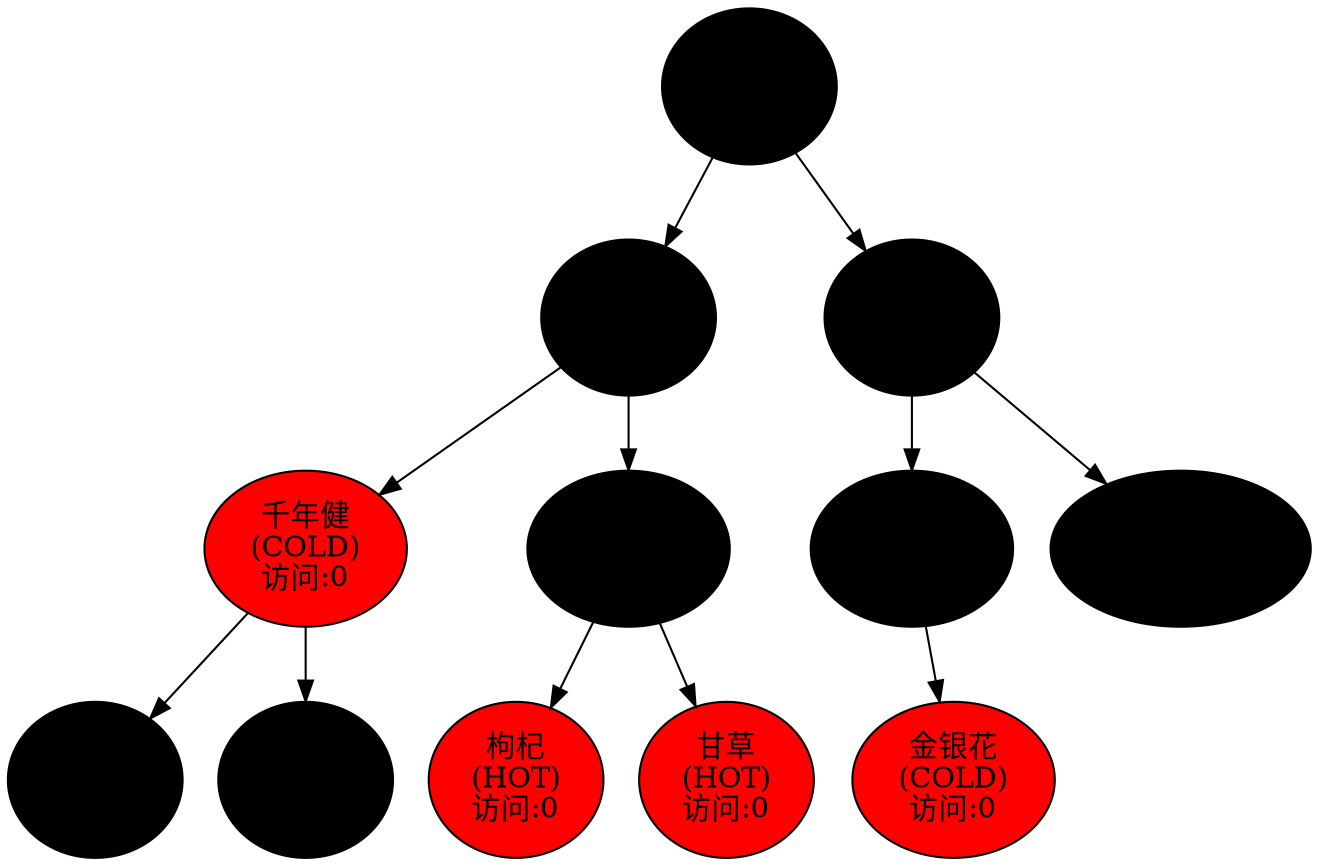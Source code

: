 digraph G {
  node [shape=ellipse, style=filled];
  "茯苓" [label="茯苓\n(HOT)\n访问:0", fillcolor=black];
  "茯苓" -> "当归";
  "当归" [label="当归\n(HOT)\n访问:3", fillcolor=black];
  "当归" -> "千年健";
  "千年健" [label="千年健\n(COLD)\n访问:0", fillcolor=red];
  "千年健" -> "丹参";
  "丹参" [label="丹参\n(HOT)\n访问:0", fillcolor=black];
  "千年健" -> "夏天无";
  "夏天无" [label="夏天无\n(HOT)\n访问:0", fillcolor=black];
  "当归" -> "猫须草";
  "猫须草" [label="猫须草\n(COLD)\n访问:0", fillcolor=black];
  "猫须草" -> "枸杞";
  "枸杞" [label="枸杞\n(HOT)\n访问:0", fillcolor=red];
  "猫须草" -> "甘草";
  "甘草" [label="甘草\n(HOT)\n访问:0", fillcolor=red];
  "茯苓" -> "黄芪";
  "黄芪" [label="黄芪\n(HOT)\n访问:0", fillcolor=black];
  "黄芪" -> "酢浆草";
  "酢浆草" [label="酢浆草\n(COLD)\n访问:0", fillcolor=black];
  "酢浆草" -> "金银花";
  "金银花" [label="金银花\n(COLD)\n访问:0", fillcolor=red];
  "黄芪" -> "黄花倒水莲";
  "黄花倒水莲" [label="黄花倒水莲\n(COLD)\n访问:0", fillcolor=black];
}

